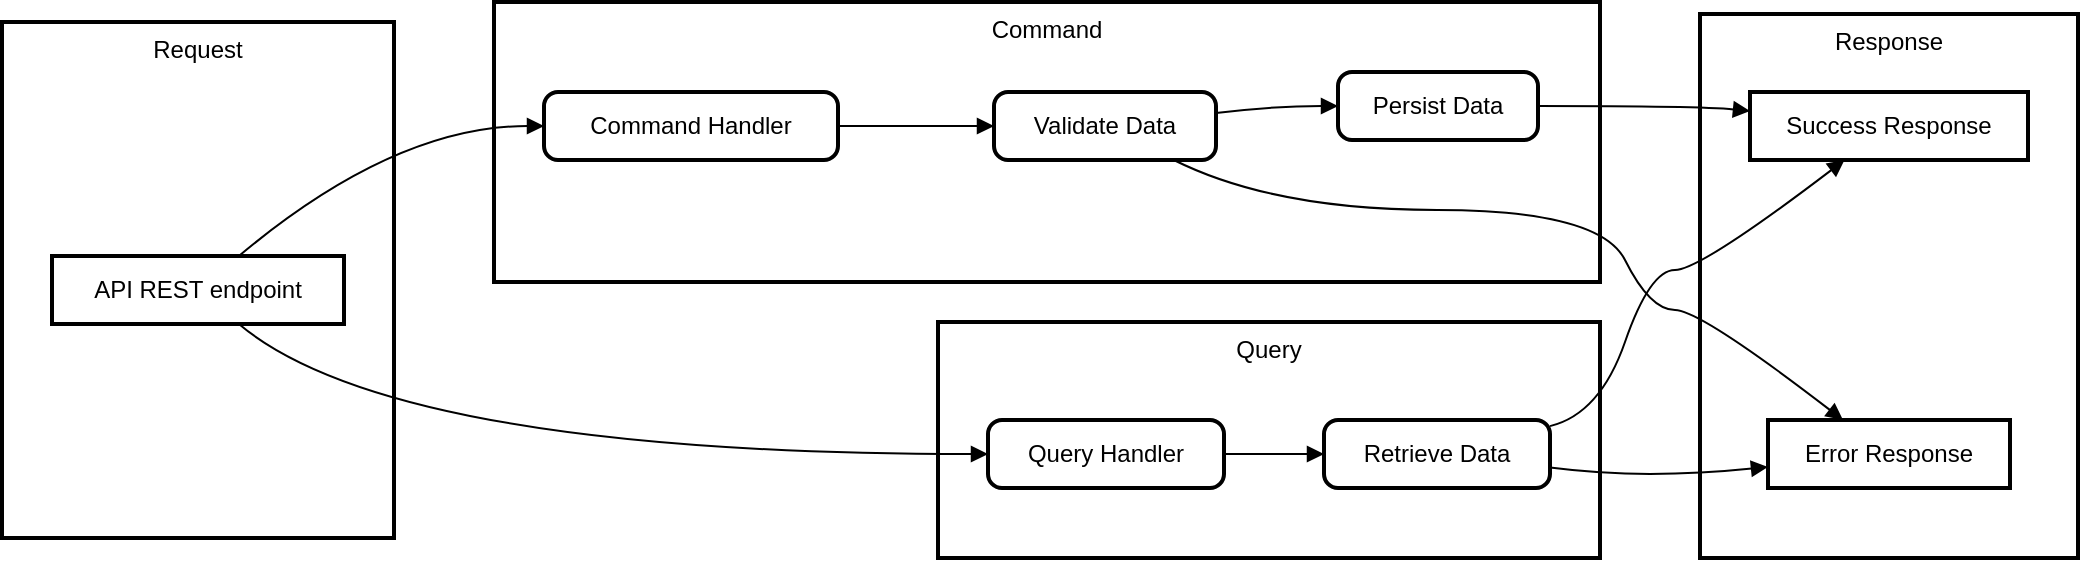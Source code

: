 <mxfile version="24.7.10">
  <diagram name="Page-1" id="ysUq1ETgIArVv4GYzJ8q">
    <mxGraphModel>
      <root>
        <mxCell id="0" />
        <mxCell id="1" parent="0" />
        <mxCell id="2" value="Response" style="whiteSpace=wrap;strokeWidth=2;verticalAlign=top;" vertex="1" parent="1">
          <mxGeometry x="849" y="6" width="189" height="272" as="geometry" />
        </mxCell>
        <mxCell id="3" value="Success Response" style="whiteSpace=wrap;strokeWidth=2;" vertex="1" parent="1">
          <mxGeometry x="874" y="45" width="139" height="34" as="geometry" />
        </mxCell>
        <mxCell id="4" value="Error Response" style="whiteSpace=wrap;strokeWidth=2;" vertex="1" parent="1">
          <mxGeometry x="883" y="209" width="121" height="34" as="geometry" />
        </mxCell>
        <mxCell id="5" value="Query" style="whiteSpace=wrap;strokeWidth=2;verticalAlign=top;" vertex="1" parent="1">
          <mxGeometry x="468" y="160" width="331" height="118" as="geometry" />
        </mxCell>
        <mxCell id="6" value="Query Handler" style="rounded=1;absoluteArcSize=1;arcSize=14;whiteSpace=wrap;strokeWidth=2;" vertex="1" parent="1">
          <mxGeometry x="493" y="209" width="118" height="34" as="geometry" />
        </mxCell>
        <mxCell id="7" value="Retrieve Data" style="rounded=1;absoluteArcSize=1;arcSize=14;whiteSpace=wrap;strokeWidth=2;" vertex="1" parent="1">
          <mxGeometry x="661" y="209" width="113" height="34" as="geometry" />
        </mxCell>
        <mxCell id="8" value="Command" style="whiteSpace=wrap;strokeWidth=2;verticalAlign=top;" vertex="1" parent="1">
          <mxGeometry x="246" width="553" height="140" as="geometry" />
        </mxCell>
        <mxCell id="9" value="Command Handler" style="rounded=1;absoluteArcSize=1;arcSize=14;whiteSpace=wrap;strokeWidth=2;" vertex="1" parent="1">
          <mxGeometry x="271" y="45" width="147" height="34" as="geometry" />
        </mxCell>
        <mxCell id="10" value="Validate Data" style="rounded=1;absoluteArcSize=1;arcSize=14;whiteSpace=wrap;strokeWidth=2;" vertex="1" parent="1">
          <mxGeometry x="496" y="45" width="111" height="34" as="geometry" />
        </mxCell>
        <mxCell id="11" value="Persist Data" style="rounded=1;absoluteArcSize=1;arcSize=14;whiteSpace=wrap;strokeWidth=2;" vertex="1" parent="1">
          <mxGeometry x="668" y="35" width="100" height="34" as="geometry" />
        </mxCell>
        <mxCell id="12" value="Request" style="whiteSpace=wrap;strokeWidth=2;verticalAlign=top;" vertex="1" parent="1">
          <mxGeometry y="10" width="196" height="258" as="geometry" />
        </mxCell>
        <mxCell id="13" value="API REST endpoint" style="whiteSpace=wrap;strokeWidth=2;" vertex="1" parent="1">
          <mxGeometry x="25" y="127" width="146" height="34" as="geometry" />
        </mxCell>
        <mxCell id="14" value="" style="curved=1;startArrow=none;endArrow=block;exitX=0.64;exitY=0;entryX=0;entryY=0.5;" edge="1" parent="1" source="13" target="9">
          <mxGeometry relative="1" as="geometry">
            <Array as="points">
              <mxPoint x="196" y="62" />
            </Array>
          </mxGeometry>
        </mxCell>
        <mxCell id="15" value="" style="curved=1;startArrow=none;endArrow=block;exitX=1;exitY=0.5;entryX=0;entryY=0.5;" edge="1" parent="1" source="9" target="10">
          <mxGeometry relative="1" as="geometry">
            <Array as="points" />
          </mxGeometry>
        </mxCell>
        <mxCell id="16" value="" style="curved=1;startArrow=none;endArrow=block;exitX=1;exitY=0.31;entryX=0;entryY=0.5;" edge="1" parent="1" source="10" target="11">
          <mxGeometry relative="1" as="geometry">
            <Array as="points">
              <mxPoint x="636" y="52" />
            </Array>
          </mxGeometry>
        </mxCell>
        <mxCell id="17" value="" style="curved=1;startArrow=none;endArrow=block;exitX=0.99;exitY=0.5;entryX=0;entryY=0.28;" edge="1" parent="1" source="11" target="3">
          <mxGeometry relative="1" as="geometry">
            <Array as="points">
              <mxPoint x="849" y="52" />
            </Array>
          </mxGeometry>
        </mxCell>
        <mxCell id="18" value="" style="curved=1;startArrow=none;endArrow=block;exitX=0.64;exitY=1;entryX=0;entryY=0.5;" edge="1" parent="1" source="13" target="6">
          <mxGeometry relative="1" as="geometry">
            <Array as="points">
              <mxPoint x="196" y="226" />
            </Array>
          </mxGeometry>
        </mxCell>
        <mxCell id="19" value="" style="curved=1;startArrow=none;endArrow=block;exitX=1;exitY=0.5;entryX=0;entryY=0.5;" edge="1" parent="1" source="6" target="7">
          <mxGeometry relative="1" as="geometry">
            <Array as="points" />
          </mxGeometry>
        </mxCell>
        <mxCell id="20" value="" style="curved=1;startArrow=none;endArrow=block;exitX=1;exitY=0.09;entryX=0.34;entryY=1;" edge="1" parent="1" source="7" target="3">
          <mxGeometry relative="1" as="geometry">
            <Array as="points">
              <mxPoint x="799" y="206" />
              <mxPoint x="824" y="134" />
              <mxPoint x="849" y="134" />
            </Array>
          </mxGeometry>
        </mxCell>
        <mxCell id="21" value="" style="curved=1;startArrow=none;endArrow=block;exitX=0.81;exitY=1;entryX=0.31;entryY=0;" edge="1" parent="1" source="10" target="4">
          <mxGeometry relative="1" as="geometry">
            <Array as="points">
              <mxPoint x="636" y="104" />
              <mxPoint x="799" y="104" />
              <mxPoint x="824" y="154" />
              <mxPoint x="849" y="154" />
            </Array>
          </mxGeometry>
        </mxCell>
        <mxCell id="22" value="" style="curved=1;startArrow=none;endArrow=block;exitX=1;exitY=0.7;entryX=0;entryY=0.69;" edge="1" parent="1" source="7" target="4">
          <mxGeometry relative="1" as="geometry">
            <Array as="points">
              <mxPoint x="799" y="236" />
              <mxPoint x="849" y="236" />
            </Array>
          </mxGeometry>
        </mxCell>
      </root>
    </mxGraphModel>
  </diagram>
</mxfile>
